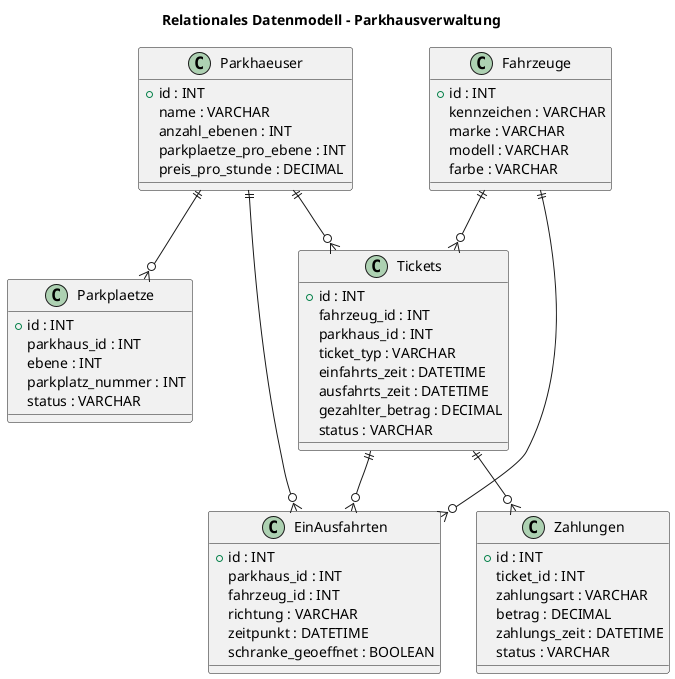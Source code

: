 @startuml Relationales_Datenmodell

title Relationales Datenmodell - Parkhausverwaltung

class Parkhaeuser {
  +id : INT
  name : VARCHAR
  anzahl_ebenen : INT
  parkplaetze_pro_ebene : INT
  preis_pro_stunde : DECIMAL
}

class Parkplaetze {
  +id : INT
  parkhaus_id : INT
  ebene : INT
  parkplatz_nummer : INT
  status : VARCHAR
}

class Fahrzeuge {
  +id : INT
  kennzeichen : VARCHAR
  marke : VARCHAR
  modell : VARCHAR
  farbe : VARCHAR
}

class Tickets {
  +id : INT
  fahrzeug_id : INT
  parkhaus_id : INT
  ticket_typ : VARCHAR
  einfahrts_zeit : DATETIME
  ausfahrts_zeit : DATETIME
  gezahlter_betrag : DECIMAL
  status : VARCHAR
}

class Zahlungen {
  +id : INT
  ticket_id : INT
  zahlungsart : VARCHAR
  betrag : DECIMAL
  zahlungs_zeit : DATETIME
  status : VARCHAR
}

class EinAusfahrten {
  +id : INT
  parkhaus_id : INT
  fahrzeug_id : INT
  richtung : VARCHAR
  zeitpunkt : DATETIME
  schranke_geoeffnet : BOOLEAN
}

Parkhaeuser ||--o{ Parkplaetze
Parkhaeuser ||--o{ Tickets
Parkhaeuser ||--o{ EinAusfahrten

Fahrzeuge ||--o{ Tickets
Fahrzeuge ||--o{ EinAusfahrten

Tickets ||--o{ Zahlungen
Tickets ||--o{ EinAusfahrten

@enduml
